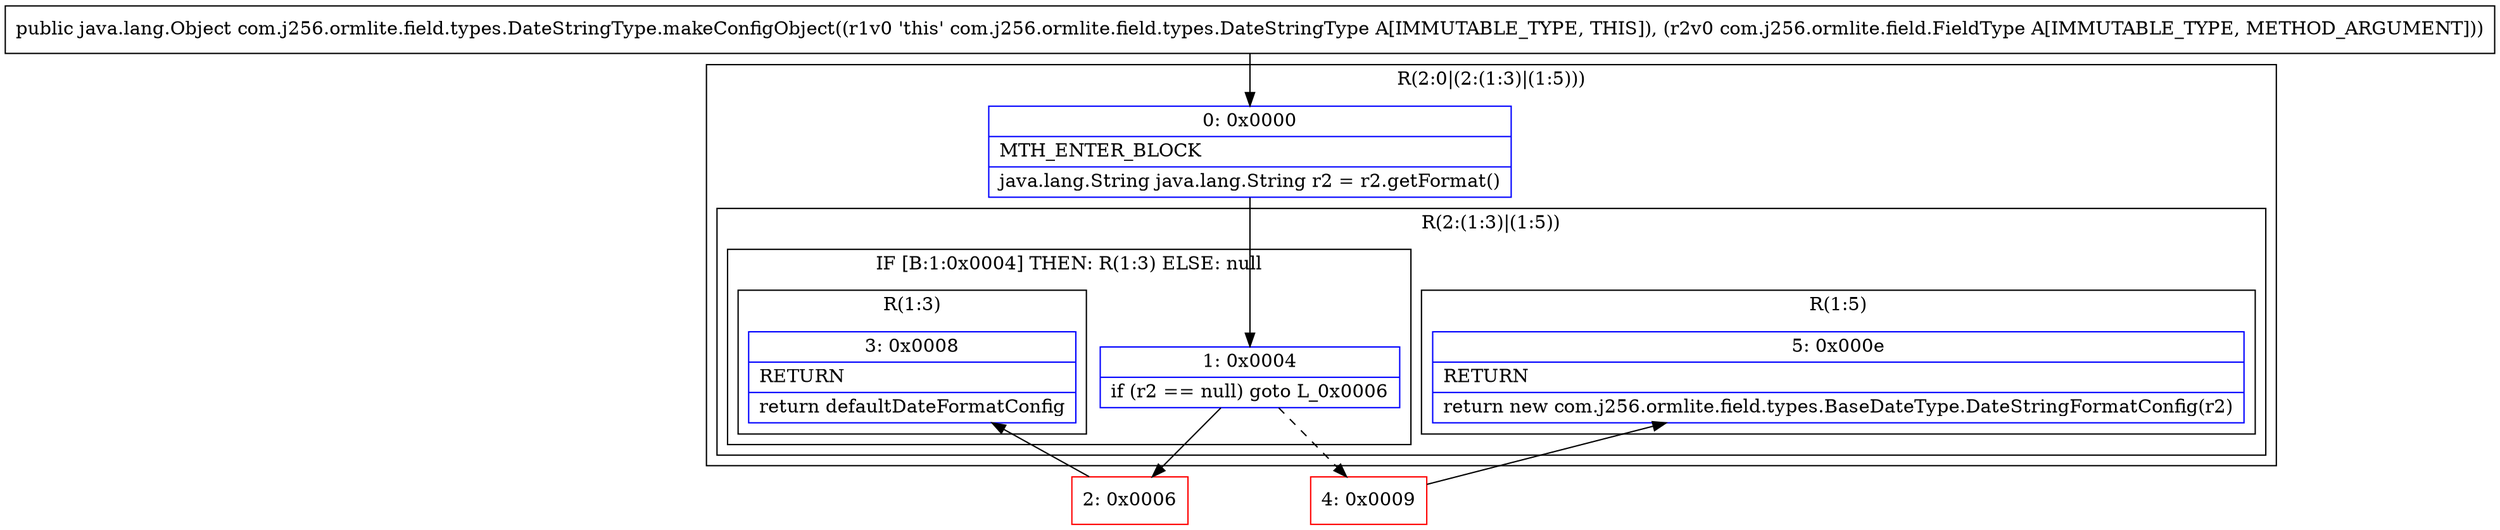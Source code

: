 digraph "CFG forcom.j256.ormlite.field.types.DateStringType.makeConfigObject(Lcom\/j256\/ormlite\/field\/FieldType;)Ljava\/lang\/Object;" {
subgraph cluster_Region_1884220509 {
label = "R(2:0|(2:(1:3)|(1:5)))";
node [shape=record,color=blue];
Node_0 [shape=record,label="{0\:\ 0x0000|MTH_ENTER_BLOCK\l|java.lang.String java.lang.String r2 = r2.getFormat()\l}"];
subgraph cluster_Region_1327740470 {
label = "R(2:(1:3)|(1:5))";
node [shape=record,color=blue];
subgraph cluster_IfRegion_8196929 {
label = "IF [B:1:0x0004] THEN: R(1:3) ELSE: null";
node [shape=record,color=blue];
Node_1 [shape=record,label="{1\:\ 0x0004|if (r2 == null) goto L_0x0006\l}"];
subgraph cluster_Region_1599823170 {
label = "R(1:3)";
node [shape=record,color=blue];
Node_3 [shape=record,label="{3\:\ 0x0008|RETURN\l|return defaultDateFormatConfig\l}"];
}
}
subgraph cluster_Region_1770482329 {
label = "R(1:5)";
node [shape=record,color=blue];
Node_5 [shape=record,label="{5\:\ 0x000e|RETURN\l|return new com.j256.ormlite.field.types.BaseDateType.DateStringFormatConfig(r2)\l}"];
}
}
}
Node_2 [shape=record,color=red,label="{2\:\ 0x0006}"];
Node_4 [shape=record,color=red,label="{4\:\ 0x0009}"];
MethodNode[shape=record,label="{public java.lang.Object com.j256.ormlite.field.types.DateStringType.makeConfigObject((r1v0 'this' com.j256.ormlite.field.types.DateStringType A[IMMUTABLE_TYPE, THIS]), (r2v0 com.j256.ormlite.field.FieldType A[IMMUTABLE_TYPE, METHOD_ARGUMENT])) }"];
MethodNode -> Node_0;
Node_0 -> Node_1;
Node_1 -> Node_2;
Node_1 -> Node_4[style=dashed];
Node_2 -> Node_3;
Node_4 -> Node_5;
}

